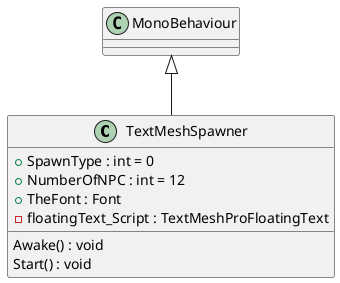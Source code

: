 @startuml
class TextMeshSpawner {
    + SpawnType : int = 0
    + NumberOfNPC : int = 12
    + TheFont : Font
    - floatingText_Script : TextMeshProFloatingText
    Awake() : void
    Start() : void
}
MonoBehaviour <|-- TextMeshSpawner
@enduml
